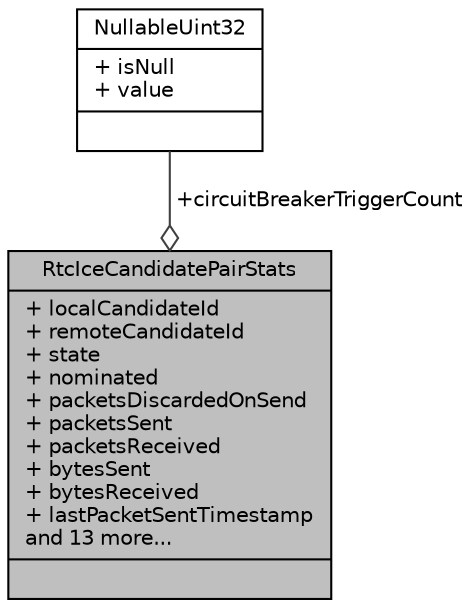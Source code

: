 digraph "RtcIceCandidatePairStats"
{
 // LATEX_PDF_SIZE
  edge [fontname="Helvetica",fontsize="10",labelfontname="Helvetica",labelfontsize="10"];
  node [fontname="Helvetica",fontsize="10",shape=record];
  Node1 [label="{RtcIceCandidatePairStats\n|+ localCandidateId\l+ remoteCandidateId\l+ state\l+ nominated\l+ packetsDiscardedOnSend\l+ packetsSent\l+ packetsReceived\l+ bytesSent\l+ bytesReceived\l+ lastPacketSentTimestamp\land 13 more...\l|}",height=0.2,width=0.4,color="black", fillcolor="grey75", style="filled", fontcolor="black",tooltip="RtcIceCandidatePairStats Stats related to the local-remote ICE candidate pair."];
  Node2 -> Node1 [color="grey25",fontsize="10",style="solid",label=" +circuitBreakerTriggerCount" ,arrowhead="odiamond",fontname="Helvetica"];
  Node2 [label="{NullableUint32\n|+ isNull\l+ value\l|}",height=0.2,width=0.4,color="black", fillcolor="white", style="filled",URL="$structNullableUint32.html",tooltip="Custom data type to allow setting UINT32 data type to NULL since C does not support setting basic dat..."];
}
